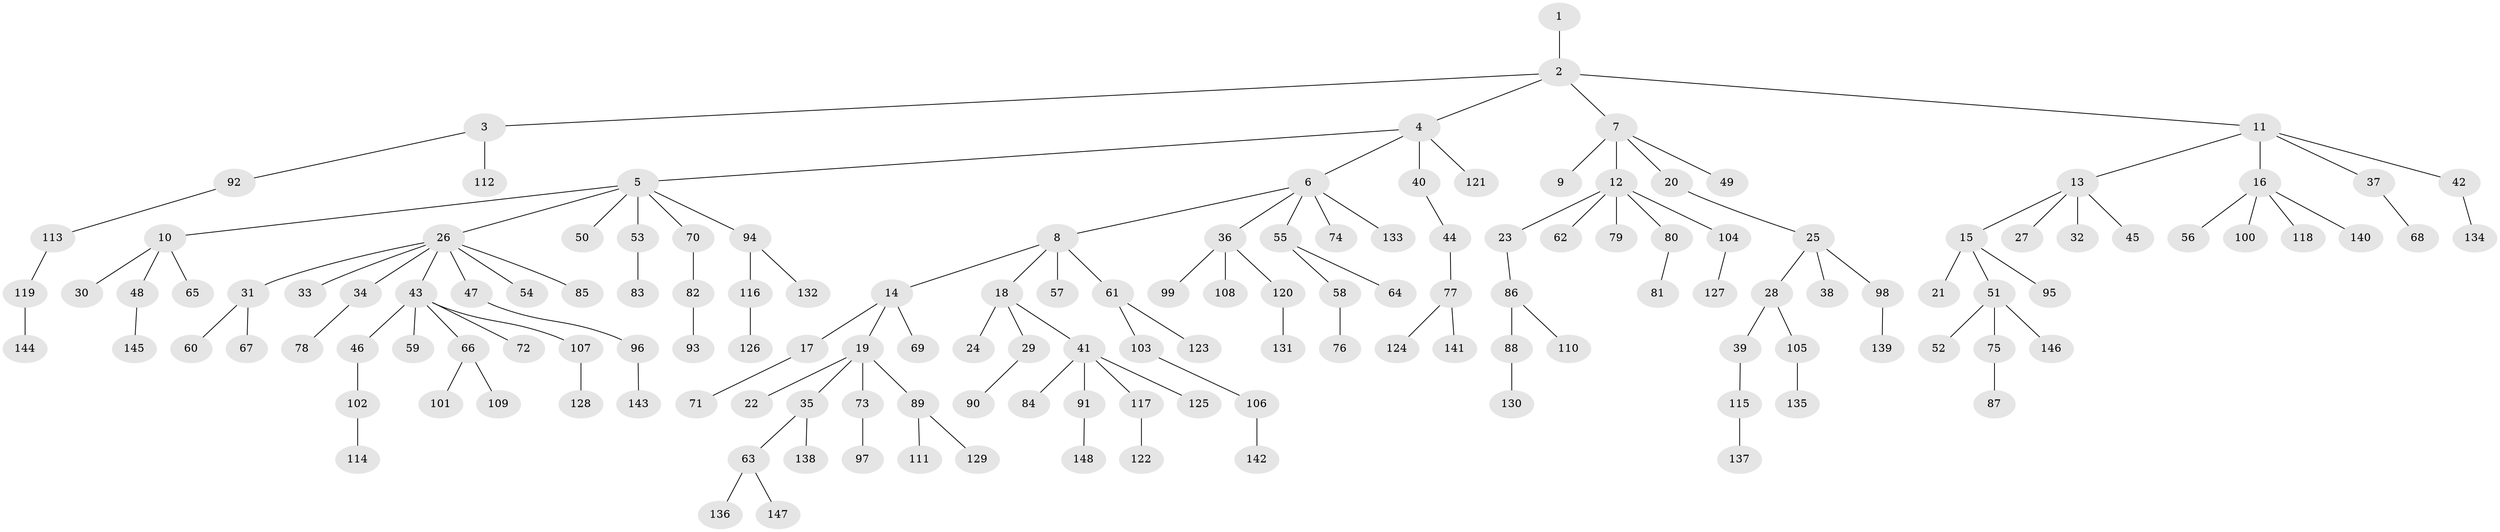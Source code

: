 // Generated by graph-tools (version 1.1) at 2025/53/03/09/25 04:53:28]
// undirected, 148 vertices, 147 edges
graph export_dot {
graph [start="1"]
  node [color=gray90,style=filled];
  1;
  2;
  3;
  4;
  5;
  6;
  7;
  8;
  9;
  10;
  11;
  12;
  13;
  14;
  15;
  16;
  17;
  18;
  19;
  20;
  21;
  22;
  23;
  24;
  25;
  26;
  27;
  28;
  29;
  30;
  31;
  32;
  33;
  34;
  35;
  36;
  37;
  38;
  39;
  40;
  41;
  42;
  43;
  44;
  45;
  46;
  47;
  48;
  49;
  50;
  51;
  52;
  53;
  54;
  55;
  56;
  57;
  58;
  59;
  60;
  61;
  62;
  63;
  64;
  65;
  66;
  67;
  68;
  69;
  70;
  71;
  72;
  73;
  74;
  75;
  76;
  77;
  78;
  79;
  80;
  81;
  82;
  83;
  84;
  85;
  86;
  87;
  88;
  89;
  90;
  91;
  92;
  93;
  94;
  95;
  96;
  97;
  98;
  99;
  100;
  101;
  102;
  103;
  104;
  105;
  106;
  107;
  108;
  109;
  110;
  111;
  112;
  113;
  114;
  115;
  116;
  117;
  118;
  119;
  120;
  121;
  122;
  123;
  124;
  125;
  126;
  127;
  128;
  129;
  130;
  131;
  132;
  133;
  134;
  135;
  136;
  137;
  138;
  139;
  140;
  141;
  142;
  143;
  144;
  145;
  146;
  147;
  148;
  1 -- 2;
  2 -- 3;
  2 -- 4;
  2 -- 7;
  2 -- 11;
  3 -- 92;
  3 -- 112;
  4 -- 5;
  4 -- 6;
  4 -- 40;
  4 -- 121;
  5 -- 10;
  5 -- 26;
  5 -- 50;
  5 -- 53;
  5 -- 70;
  5 -- 94;
  6 -- 8;
  6 -- 36;
  6 -- 55;
  6 -- 74;
  6 -- 133;
  7 -- 9;
  7 -- 12;
  7 -- 20;
  7 -- 49;
  8 -- 14;
  8 -- 18;
  8 -- 57;
  8 -- 61;
  10 -- 30;
  10 -- 48;
  10 -- 65;
  11 -- 13;
  11 -- 16;
  11 -- 37;
  11 -- 42;
  12 -- 23;
  12 -- 62;
  12 -- 79;
  12 -- 80;
  12 -- 104;
  13 -- 15;
  13 -- 27;
  13 -- 32;
  13 -- 45;
  14 -- 17;
  14 -- 19;
  14 -- 69;
  15 -- 21;
  15 -- 51;
  15 -- 95;
  16 -- 56;
  16 -- 100;
  16 -- 118;
  16 -- 140;
  17 -- 71;
  18 -- 24;
  18 -- 29;
  18 -- 41;
  19 -- 22;
  19 -- 35;
  19 -- 73;
  19 -- 89;
  20 -- 25;
  23 -- 86;
  25 -- 28;
  25 -- 38;
  25 -- 98;
  26 -- 31;
  26 -- 33;
  26 -- 34;
  26 -- 43;
  26 -- 47;
  26 -- 54;
  26 -- 85;
  28 -- 39;
  28 -- 105;
  29 -- 90;
  31 -- 60;
  31 -- 67;
  34 -- 78;
  35 -- 63;
  35 -- 138;
  36 -- 99;
  36 -- 108;
  36 -- 120;
  37 -- 68;
  39 -- 115;
  40 -- 44;
  41 -- 84;
  41 -- 91;
  41 -- 117;
  41 -- 125;
  42 -- 134;
  43 -- 46;
  43 -- 59;
  43 -- 66;
  43 -- 72;
  43 -- 107;
  44 -- 77;
  46 -- 102;
  47 -- 96;
  48 -- 145;
  51 -- 52;
  51 -- 75;
  51 -- 146;
  53 -- 83;
  55 -- 58;
  55 -- 64;
  58 -- 76;
  61 -- 103;
  61 -- 123;
  63 -- 136;
  63 -- 147;
  66 -- 101;
  66 -- 109;
  70 -- 82;
  73 -- 97;
  75 -- 87;
  77 -- 124;
  77 -- 141;
  80 -- 81;
  82 -- 93;
  86 -- 88;
  86 -- 110;
  88 -- 130;
  89 -- 111;
  89 -- 129;
  91 -- 148;
  92 -- 113;
  94 -- 116;
  94 -- 132;
  96 -- 143;
  98 -- 139;
  102 -- 114;
  103 -- 106;
  104 -- 127;
  105 -- 135;
  106 -- 142;
  107 -- 128;
  113 -- 119;
  115 -- 137;
  116 -- 126;
  117 -- 122;
  119 -- 144;
  120 -- 131;
}
